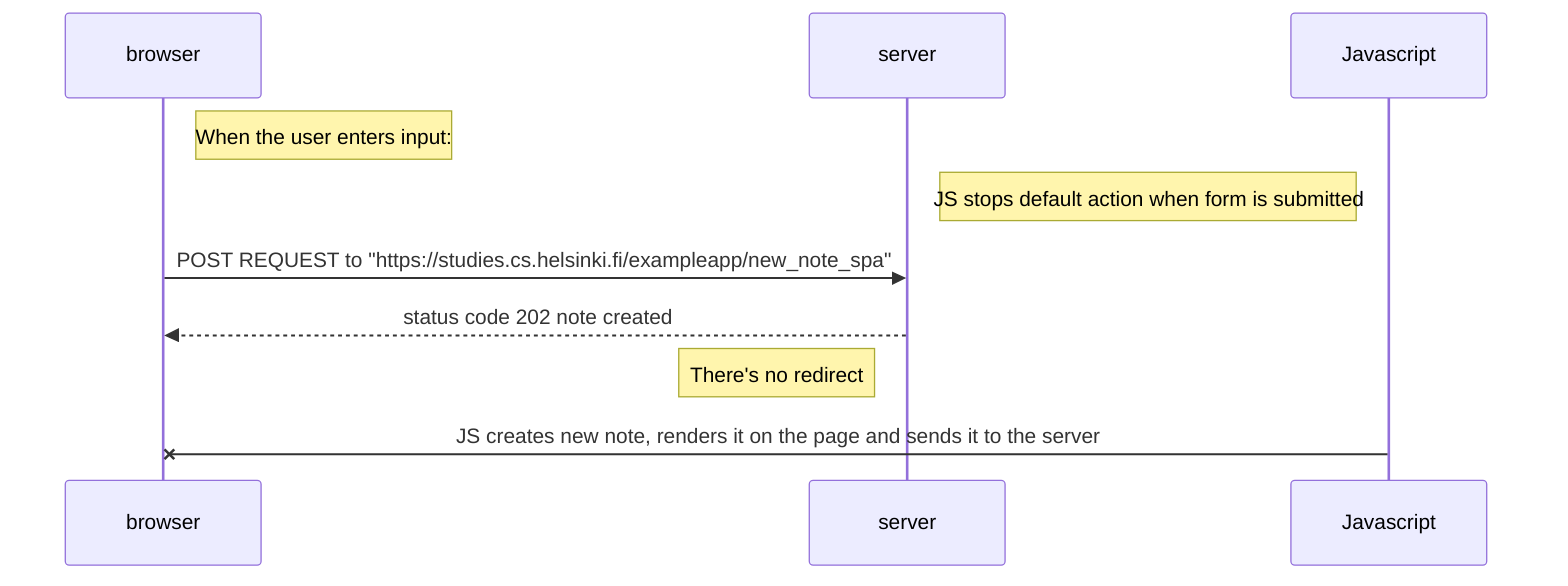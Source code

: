 sequenceDiagram
participant browser
participant server
participant Javascript


Note right of browser: When the user enters input:
Note left of Javascript: JS stops default action when form is submitted
browser ->> server : POST REQUEST to "https://studies.cs.helsinki.fi/exampleapp/new_note_spa"
server -->> browser : status code 202 note created
Note left of server: There's no redirect
Javascript -x browser: JS creates new note, renders it on the page and sends it to the server